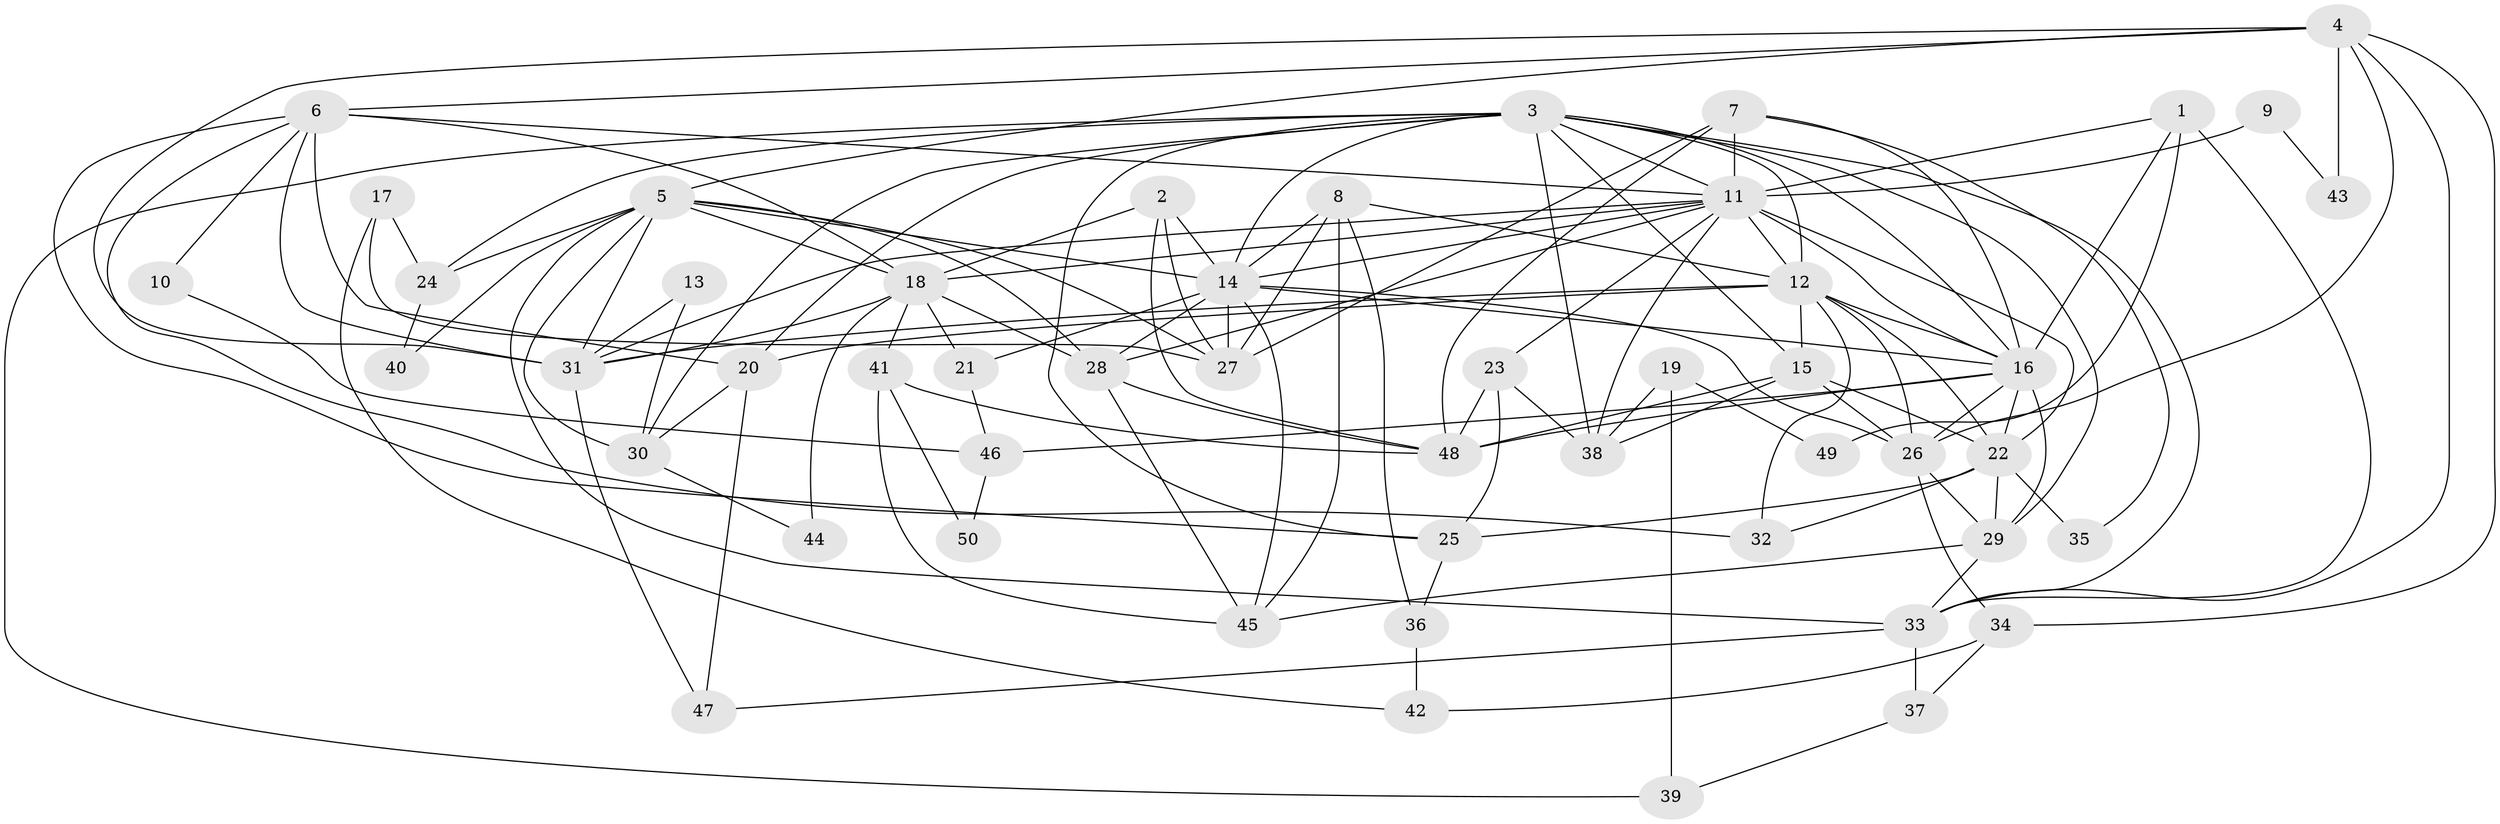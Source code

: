 // original degree distribution, {4: 0.29, 3: 0.26, 7: 0.05, 2: 0.14, 5: 0.15, 6: 0.1, 8: 0.01}
// Generated by graph-tools (version 1.1) at 2025/36/03/09/25 02:36:02]
// undirected, 50 vertices, 131 edges
graph export_dot {
graph [start="1"]
  node [color=gray90,style=filled];
  1;
  2;
  3;
  4;
  5;
  6;
  7;
  8;
  9;
  10;
  11;
  12;
  13;
  14;
  15;
  16;
  17;
  18;
  19;
  20;
  21;
  22;
  23;
  24;
  25;
  26;
  27;
  28;
  29;
  30;
  31;
  32;
  33;
  34;
  35;
  36;
  37;
  38;
  39;
  40;
  41;
  42;
  43;
  44;
  45;
  46;
  47;
  48;
  49;
  50;
  1 -- 11 [weight=1.0];
  1 -- 16 [weight=1.0];
  1 -- 33 [weight=1.0];
  1 -- 49 [weight=1.0];
  2 -- 14 [weight=2.0];
  2 -- 18 [weight=1.0];
  2 -- 27 [weight=1.0];
  2 -- 48 [weight=1.0];
  3 -- 11 [weight=1.0];
  3 -- 12 [weight=1.0];
  3 -- 14 [weight=1.0];
  3 -- 15 [weight=1.0];
  3 -- 16 [weight=1.0];
  3 -- 20 [weight=1.0];
  3 -- 24 [weight=1.0];
  3 -- 25 [weight=1.0];
  3 -- 29 [weight=1.0];
  3 -- 30 [weight=2.0];
  3 -- 33 [weight=1.0];
  3 -- 38 [weight=2.0];
  3 -- 39 [weight=1.0];
  4 -- 5 [weight=1.0];
  4 -- 6 [weight=1.0];
  4 -- 26 [weight=1.0];
  4 -- 31 [weight=1.0];
  4 -- 33 [weight=1.0];
  4 -- 34 [weight=1.0];
  4 -- 43 [weight=1.0];
  5 -- 14 [weight=1.0];
  5 -- 18 [weight=1.0];
  5 -- 24 [weight=1.0];
  5 -- 27 [weight=1.0];
  5 -- 28 [weight=1.0];
  5 -- 30 [weight=1.0];
  5 -- 31 [weight=1.0];
  5 -- 33 [weight=1.0];
  5 -- 40 [weight=1.0];
  6 -- 10 [weight=1.0];
  6 -- 11 [weight=1.0];
  6 -- 18 [weight=2.0];
  6 -- 20 [weight=1.0];
  6 -- 25 [weight=1.0];
  6 -- 31 [weight=1.0];
  6 -- 32 [weight=1.0];
  7 -- 11 [weight=1.0];
  7 -- 16 [weight=1.0];
  7 -- 27 [weight=1.0];
  7 -- 35 [weight=1.0];
  7 -- 48 [weight=1.0];
  8 -- 12 [weight=1.0];
  8 -- 14 [weight=1.0];
  8 -- 27 [weight=1.0];
  8 -- 36 [weight=1.0];
  8 -- 45 [weight=1.0];
  9 -- 11 [weight=2.0];
  9 -- 43 [weight=1.0];
  10 -- 46 [weight=1.0];
  11 -- 12 [weight=1.0];
  11 -- 14 [weight=1.0];
  11 -- 16 [weight=2.0];
  11 -- 18 [weight=3.0];
  11 -- 22 [weight=1.0];
  11 -- 23 [weight=1.0];
  11 -- 28 [weight=1.0];
  11 -- 31 [weight=1.0];
  11 -- 38 [weight=1.0];
  12 -- 15 [weight=1.0];
  12 -- 16 [weight=1.0];
  12 -- 20 [weight=1.0];
  12 -- 22 [weight=1.0];
  12 -- 26 [weight=3.0];
  12 -- 31 [weight=1.0];
  12 -- 32 [weight=1.0];
  13 -- 30 [weight=1.0];
  13 -- 31 [weight=1.0];
  14 -- 16 [weight=2.0];
  14 -- 21 [weight=1.0];
  14 -- 26 [weight=1.0];
  14 -- 27 [weight=1.0];
  14 -- 28 [weight=1.0];
  14 -- 45 [weight=1.0];
  15 -- 22 [weight=1.0];
  15 -- 26 [weight=1.0];
  15 -- 38 [weight=1.0];
  15 -- 48 [weight=1.0];
  16 -- 22 [weight=1.0];
  16 -- 26 [weight=1.0];
  16 -- 29 [weight=1.0];
  16 -- 46 [weight=1.0];
  16 -- 48 [weight=1.0];
  17 -- 24 [weight=1.0];
  17 -- 27 [weight=1.0];
  17 -- 42 [weight=1.0];
  18 -- 21 [weight=1.0];
  18 -- 28 [weight=1.0];
  18 -- 31 [weight=1.0];
  18 -- 41 [weight=2.0];
  18 -- 44 [weight=1.0];
  19 -- 38 [weight=1.0];
  19 -- 39 [weight=1.0];
  19 -- 49 [weight=1.0];
  20 -- 30 [weight=1.0];
  20 -- 47 [weight=1.0];
  21 -- 46 [weight=1.0];
  22 -- 25 [weight=1.0];
  22 -- 29 [weight=2.0];
  22 -- 32 [weight=1.0];
  22 -- 35 [weight=2.0];
  23 -- 25 [weight=1.0];
  23 -- 38 [weight=1.0];
  23 -- 48 [weight=1.0];
  24 -- 40 [weight=1.0];
  25 -- 36 [weight=1.0];
  26 -- 29 [weight=1.0];
  26 -- 34 [weight=1.0];
  28 -- 45 [weight=1.0];
  28 -- 48 [weight=1.0];
  29 -- 33 [weight=1.0];
  29 -- 45 [weight=1.0];
  30 -- 44 [weight=1.0];
  31 -- 47 [weight=1.0];
  33 -- 37 [weight=1.0];
  33 -- 47 [weight=1.0];
  34 -- 37 [weight=1.0];
  34 -- 42 [weight=1.0];
  36 -- 42 [weight=1.0];
  37 -- 39 [weight=1.0];
  41 -- 45 [weight=1.0];
  41 -- 48 [weight=1.0];
  41 -- 50 [weight=1.0];
  46 -- 50 [weight=1.0];
}
